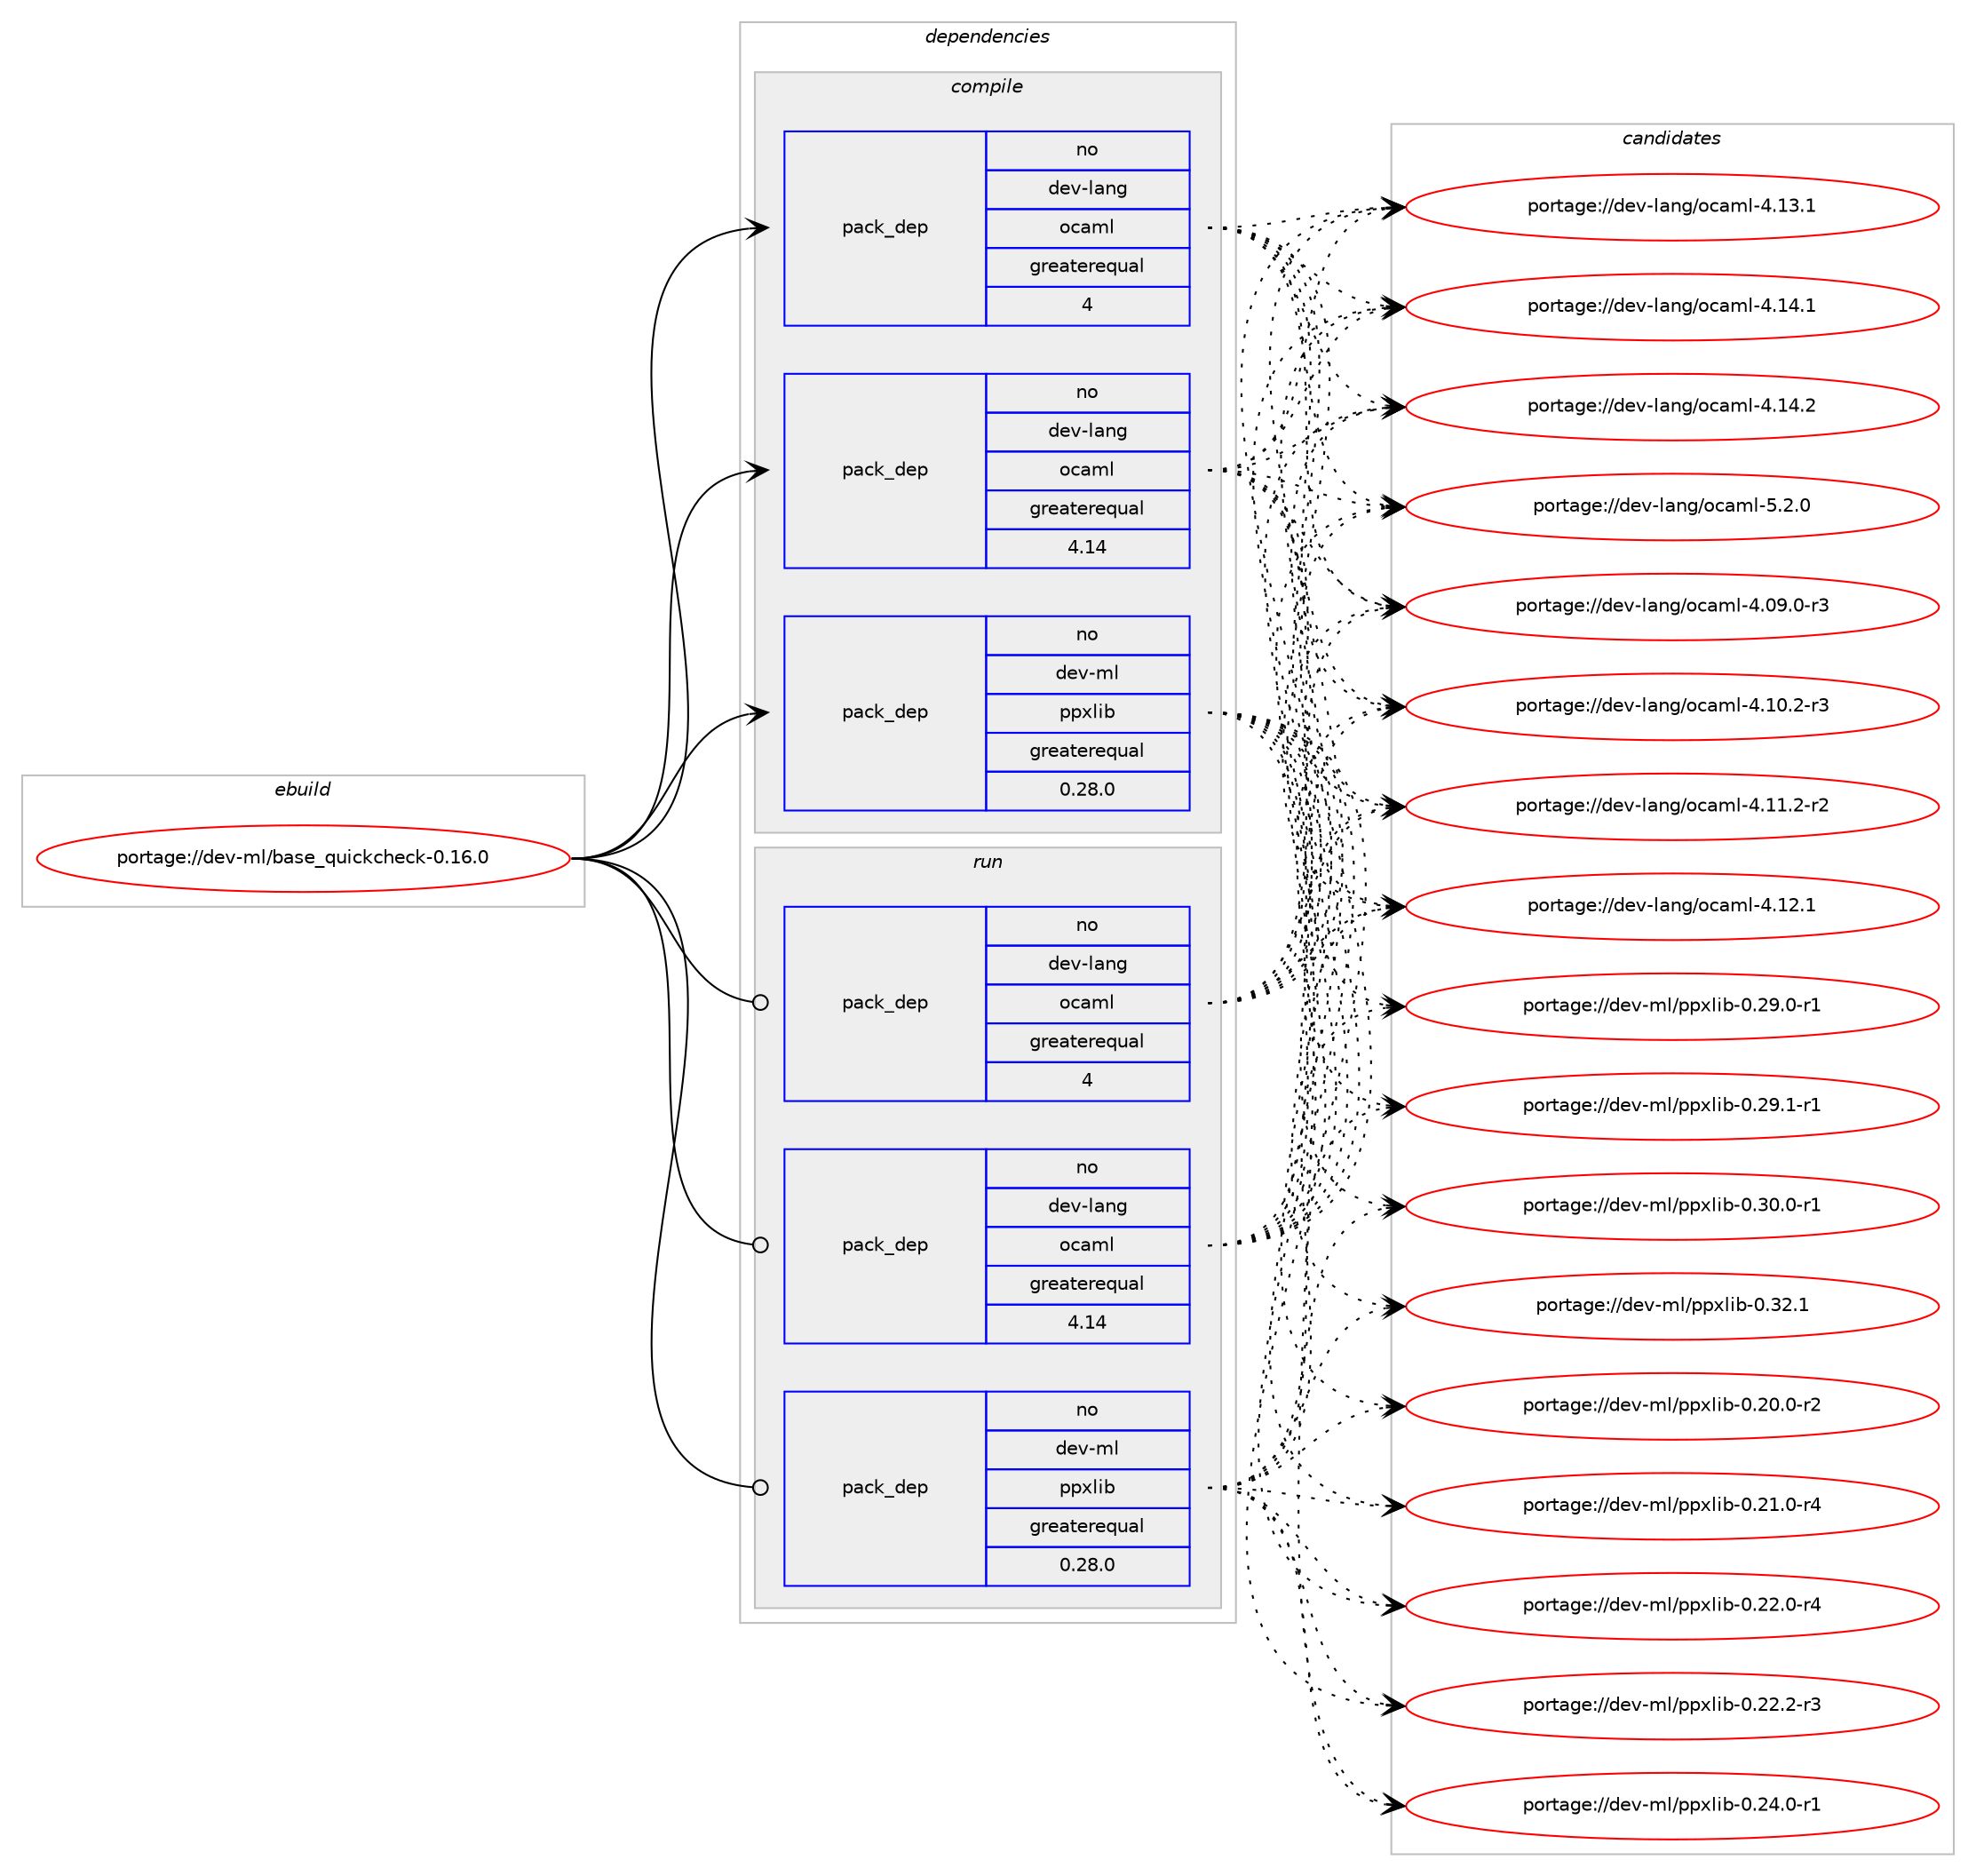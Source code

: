 digraph prolog {

# *************
# Graph options
# *************

newrank=true;
concentrate=true;
compound=true;
graph [rankdir=LR,fontname=Helvetica,fontsize=10,ranksep=1.5];#, ranksep=2.5, nodesep=0.2];
edge  [arrowhead=vee];
node  [fontname=Helvetica,fontsize=10];

# **********
# The ebuild
# **********

subgraph cluster_leftcol {
color=gray;
rank=same;
label=<<i>ebuild</i>>;
id [label="portage://dev-ml/base_quickcheck-0.16.0", color=red, width=4, href="../dev-ml/base_quickcheck-0.16.0.svg"];
}

# ****************
# The dependencies
# ****************

subgraph cluster_midcol {
color=gray;
label=<<i>dependencies</i>>;
subgraph cluster_compile {
fillcolor="#eeeeee";
style=filled;
label=<<i>compile</i>>;
subgraph pack29732 {
dependency59330 [label=<<TABLE BORDER="0" CELLBORDER="1" CELLSPACING="0" CELLPADDING="4" WIDTH="220"><TR><TD ROWSPAN="6" CELLPADDING="30">pack_dep</TD></TR><TR><TD WIDTH="110">no</TD></TR><TR><TD>dev-lang</TD></TR><TR><TD>ocaml</TD></TR><TR><TD>greaterequal</TD></TR><TR><TD>4</TD></TR></TABLE>>, shape=none, color=blue];
}
id:e -> dependency59330:w [weight=20,style="solid",arrowhead="vee"];
subgraph pack29733 {
dependency59331 [label=<<TABLE BORDER="0" CELLBORDER="1" CELLSPACING="0" CELLPADDING="4" WIDTH="220"><TR><TD ROWSPAN="6" CELLPADDING="30">pack_dep</TD></TR><TR><TD WIDTH="110">no</TD></TR><TR><TD>dev-lang</TD></TR><TR><TD>ocaml</TD></TR><TR><TD>greaterequal</TD></TR><TR><TD>4.14</TD></TR></TABLE>>, shape=none, color=blue];
}
id:e -> dependency59331:w [weight=20,style="solid",arrowhead="vee"];
# *** BEGIN UNKNOWN DEPENDENCY TYPE (TODO) ***
# id -> package_dependency(portage://dev-ml/base_quickcheck-0.16.0,install,no,dev-ml,base,none,[,,],[slot(0),subslot(0.16)],[])
# *** END UNKNOWN DEPENDENCY TYPE (TODO) ***

# *** BEGIN UNKNOWN DEPENDENCY TYPE (TODO) ***
# id -> package_dependency(portage://dev-ml/base_quickcheck-0.16.0,install,no,dev-ml,dune,none,[,,],any_same_slot,[])
# *** END UNKNOWN DEPENDENCY TYPE (TODO) ***

# *** BEGIN UNKNOWN DEPENDENCY TYPE (TODO) ***
# id -> package_dependency(portage://dev-ml/base_quickcheck-0.16.0,install,no,dev-ml,fieldslib,none,[,,],any_same_slot,[])
# *** END UNKNOWN DEPENDENCY TYPE (TODO) ***

# *** BEGIN UNKNOWN DEPENDENCY TYPE (TODO) ***
# id -> package_dependency(portage://dev-ml/base_quickcheck-0.16.0,install,no,dev-ml,ppx_base,none,[,,],[slot(0),subslot(0.16)],[])
# *** END UNKNOWN DEPENDENCY TYPE (TODO) ***

# *** BEGIN UNKNOWN DEPENDENCY TYPE (TODO) ***
# id -> package_dependency(portage://dev-ml/base_quickcheck-0.16.0,install,no,dev-ml,ppx_cold,none,[,,],any_same_slot,[])
# *** END UNKNOWN DEPENDENCY TYPE (TODO) ***

# *** BEGIN UNKNOWN DEPENDENCY TYPE (TODO) ***
# id -> package_dependency(portage://dev-ml/base_quickcheck-0.16.0,install,no,dev-ml,ppx_compare,none,[,,],any_same_slot,[])
# *** END UNKNOWN DEPENDENCY TYPE (TODO) ***

# *** BEGIN UNKNOWN DEPENDENCY TYPE (TODO) ***
# id -> package_dependency(portage://dev-ml/base_quickcheck-0.16.0,install,no,dev-ml,ppx_enumerate,none,[,,],any_same_slot,[])
# *** END UNKNOWN DEPENDENCY TYPE (TODO) ***

# *** BEGIN UNKNOWN DEPENDENCY TYPE (TODO) ***
# id -> package_dependency(portage://dev-ml/base_quickcheck-0.16.0,install,no,dev-ml,ppx_fields_conv,none,[,,],[slot(0),subslot(0.16)],[])
# *** END UNKNOWN DEPENDENCY TYPE (TODO) ***

# *** BEGIN UNKNOWN DEPENDENCY TYPE (TODO) ***
# id -> package_dependency(portage://dev-ml/base_quickcheck-0.16.0,install,no,dev-ml,ppx_globalize,none,[,,],any_same_slot,[])
# *** END UNKNOWN DEPENDENCY TYPE (TODO) ***

# *** BEGIN UNKNOWN DEPENDENCY TYPE (TODO) ***
# id -> package_dependency(portage://dev-ml/base_quickcheck-0.16.0,install,no,dev-ml,ppx_hash,none,[,,],any_same_slot,[])
# *** END UNKNOWN DEPENDENCY TYPE (TODO) ***

# *** BEGIN UNKNOWN DEPENDENCY TYPE (TODO) ***
# id -> package_dependency(portage://dev-ml/base_quickcheck-0.16.0,install,no,dev-ml,ppx_here,none,[,,],any_same_slot,[])
# *** END UNKNOWN DEPENDENCY TYPE (TODO) ***

# *** BEGIN UNKNOWN DEPENDENCY TYPE (TODO) ***
# id -> package_dependency(portage://dev-ml/base_quickcheck-0.16.0,install,no,dev-ml,ppx_let,none,[,,],[slot(0),subslot(0.16)],[])
# *** END UNKNOWN DEPENDENCY TYPE (TODO) ***

# *** BEGIN UNKNOWN DEPENDENCY TYPE (TODO) ***
# id -> package_dependency(portage://dev-ml/base_quickcheck-0.16.0,install,no,dev-ml,ppx_sexp_conv,none,[,,],any_same_slot,[])
# *** END UNKNOWN DEPENDENCY TYPE (TODO) ***

# *** BEGIN UNKNOWN DEPENDENCY TYPE (TODO) ***
# id -> package_dependency(portage://dev-ml/base_quickcheck-0.16.0,install,no,dev-ml,ppx_sexp_message,none,[,,],[slot(0),subslot(0.16)],[])
# *** END UNKNOWN DEPENDENCY TYPE (TODO) ***

# *** BEGIN UNKNOWN DEPENDENCY TYPE (TODO) ***
# id -> package_dependency(portage://dev-ml/base_quickcheck-0.16.0,install,no,dev-ml,ppx_sexp_value,none,[,,],[slot(0),subslot(0.16)],[])
# *** END UNKNOWN DEPENDENCY TYPE (TODO) ***

subgraph pack29734 {
dependency59332 [label=<<TABLE BORDER="0" CELLBORDER="1" CELLSPACING="0" CELLPADDING="4" WIDTH="220"><TR><TD ROWSPAN="6" CELLPADDING="30">pack_dep</TD></TR><TR><TD WIDTH="110">no</TD></TR><TR><TD>dev-ml</TD></TR><TR><TD>ppxlib</TD></TR><TR><TD>greaterequal</TD></TR><TR><TD>0.28.0</TD></TR></TABLE>>, shape=none, color=blue];
}
id:e -> dependency59332:w [weight=20,style="solid",arrowhead="vee"];
# *** BEGIN UNKNOWN DEPENDENCY TYPE (TODO) ***
# id -> package_dependency(portage://dev-ml/base_quickcheck-0.16.0,install,no,dev-ml,splittable_random,none,[,,],[slot(0),subslot(0.16)],[])
# *** END UNKNOWN DEPENDENCY TYPE (TODO) ***

}
subgraph cluster_compileandrun {
fillcolor="#eeeeee";
style=filled;
label=<<i>compile and run</i>>;
}
subgraph cluster_run {
fillcolor="#eeeeee";
style=filled;
label=<<i>run</i>>;
subgraph pack29735 {
dependency59333 [label=<<TABLE BORDER="0" CELLBORDER="1" CELLSPACING="0" CELLPADDING="4" WIDTH="220"><TR><TD ROWSPAN="6" CELLPADDING="30">pack_dep</TD></TR><TR><TD WIDTH="110">no</TD></TR><TR><TD>dev-lang</TD></TR><TR><TD>ocaml</TD></TR><TR><TD>greaterequal</TD></TR><TR><TD>4</TD></TR></TABLE>>, shape=none, color=blue];
}
id:e -> dependency59333:w [weight=20,style="solid",arrowhead="odot"];
subgraph pack29736 {
dependency59334 [label=<<TABLE BORDER="0" CELLBORDER="1" CELLSPACING="0" CELLPADDING="4" WIDTH="220"><TR><TD ROWSPAN="6" CELLPADDING="30">pack_dep</TD></TR><TR><TD WIDTH="110">no</TD></TR><TR><TD>dev-lang</TD></TR><TR><TD>ocaml</TD></TR><TR><TD>greaterequal</TD></TR><TR><TD>4.14</TD></TR></TABLE>>, shape=none, color=blue];
}
id:e -> dependency59334:w [weight=20,style="solid",arrowhead="odot"];
# *** BEGIN UNKNOWN DEPENDENCY TYPE (TODO) ***
# id -> package_dependency(portage://dev-ml/base_quickcheck-0.16.0,run,no,dev-ml,base,none,[,,],[slot(0),subslot(0.16)],[])
# *** END UNKNOWN DEPENDENCY TYPE (TODO) ***

# *** BEGIN UNKNOWN DEPENDENCY TYPE (TODO) ***
# id -> package_dependency(portage://dev-ml/base_quickcheck-0.16.0,run,no,dev-ml,dune,none,[,,],any_same_slot,[])
# *** END UNKNOWN DEPENDENCY TYPE (TODO) ***

# *** BEGIN UNKNOWN DEPENDENCY TYPE (TODO) ***
# id -> package_dependency(portage://dev-ml/base_quickcheck-0.16.0,run,no,dev-ml,fieldslib,none,[,,],any_same_slot,[])
# *** END UNKNOWN DEPENDENCY TYPE (TODO) ***

# *** BEGIN UNKNOWN DEPENDENCY TYPE (TODO) ***
# id -> package_dependency(portage://dev-ml/base_quickcheck-0.16.0,run,no,dev-ml,ppx_base,none,[,,],[slot(0),subslot(0.16)],[])
# *** END UNKNOWN DEPENDENCY TYPE (TODO) ***

# *** BEGIN UNKNOWN DEPENDENCY TYPE (TODO) ***
# id -> package_dependency(portage://dev-ml/base_quickcheck-0.16.0,run,no,dev-ml,ppx_cold,none,[,,],any_same_slot,[])
# *** END UNKNOWN DEPENDENCY TYPE (TODO) ***

# *** BEGIN UNKNOWN DEPENDENCY TYPE (TODO) ***
# id -> package_dependency(portage://dev-ml/base_quickcheck-0.16.0,run,no,dev-ml,ppx_compare,none,[,,],any_same_slot,[])
# *** END UNKNOWN DEPENDENCY TYPE (TODO) ***

# *** BEGIN UNKNOWN DEPENDENCY TYPE (TODO) ***
# id -> package_dependency(portage://dev-ml/base_quickcheck-0.16.0,run,no,dev-ml,ppx_enumerate,none,[,,],any_same_slot,[])
# *** END UNKNOWN DEPENDENCY TYPE (TODO) ***

# *** BEGIN UNKNOWN DEPENDENCY TYPE (TODO) ***
# id -> package_dependency(portage://dev-ml/base_quickcheck-0.16.0,run,no,dev-ml,ppx_fields_conv,none,[,,],[slot(0),subslot(0.16)],[])
# *** END UNKNOWN DEPENDENCY TYPE (TODO) ***

# *** BEGIN UNKNOWN DEPENDENCY TYPE (TODO) ***
# id -> package_dependency(portage://dev-ml/base_quickcheck-0.16.0,run,no,dev-ml,ppx_globalize,none,[,,],any_same_slot,[])
# *** END UNKNOWN DEPENDENCY TYPE (TODO) ***

# *** BEGIN UNKNOWN DEPENDENCY TYPE (TODO) ***
# id -> package_dependency(portage://dev-ml/base_quickcheck-0.16.0,run,no,dev-ml,ppx_hash,none,[,,],any_same_slot,[])
# *** END UNKNOWN DEPENDENCY TYPE (TODO) ***

# *** BEGIN UNKNOWN DEPENDENCY TYPE (TODO) ***
# id -> package_dependency(portage://dev-ml/base_quickcheck-0.16.0,run,no,dev-ml,ppx_here,none,[,,],any_same_slot,[])
# *** END UNKNOWN DEPENDENCY TYPE (TODO) ***

# *** BEGIN UNKNOWN DEPENDENCY TYPE (TODO) ***
# id -> package_dependency(portage://dev-ml/base_quickcheck-0.16.0,run,no,dev-ml,ppx_let,none,[,,],[slot(0),subslot(0.16)],[])
# *** END UNKNOWN DEPENDENCY TYPE (TODO) ***

# *** BEGIN UNKNOWN DEPENDENCY TYPE (TODO) ***
# id -> package_dependency(portage://dev-ml/base_quickcheck-0.16.0,run,no,dev-ml,ppx_sexp_conv,none,[,,],any_same_slot,[])
# *** END UNKNOWN DEPENDENCY TYPE (TODO) ***

# *** BEGIN UNKNOWN DEPENDENCY TYPE (TODO) ***
# id -> package_dependency(portage://dev-ml/base_quickcheck-0.16.0,run,no,dev-ml,ppx_sexp_message,none,[,,],[slot(0),subslot(0.16)],[])
# *** END UNKNOWN DEPENDENCY TYPE (TODO) ***

# *** BEGIN UNKNOWN DEPENDENCY TYPE (TODO) ***
# id -> package_dependency(portage://dev-ml/base_quickcheck-0.16.0,run,no,dev-ml,ppx_sexp_value,none,[,,],[slot(0),subslot(0.16)],[])
# *** END UNKNOWN DEPENDENCY TYPE (TODO) ***

subgraph pack29737 {
dependency59335 [label=<<TABLE BORDER="0" CELLBORDER="1" CELLSPACING="0" CELLPADDING="4" WIDTH="220"><TR><TD ROWSPAN="6" CELLPADDING="30">pack_dep</TD></TR><TR><TD WIDTH="110">no</TD></TR><TR><TD>dev-ml</TD></TR><TR><TD>ppxlib</TD></TR><TR><TD>greaterequal</TD></TR><TR><TD>0.28.0</TD></TR></TABLE>>, shape=none, color=blue];
}
id:e -> dependency59335:w [weight=20,style="solid",arrowhead="odot"];
# *** BEGIN UNKNOWN DEPENDENCY TYPE (TODO) ***
# id -> package_dependency(portage://dev-ml/base_quickcheck-0.16.0,run,no,dev-ml,splittable_random,none,[,,],[slot(0),subslot(0.16)],[])
# *** END UNKNOWN DEPENDENCY TYPE (TODO) ***

}
}

# **************
# The candidates
# **************

subgraph cluster_choices {
rank=same;
color=gray;
label=<<i>candidates</i>>;

subgraph choice29732 {
color=black;
nodesep=1;
choice1001011184510897110103471119997109108455246485746484511451 [label="portage://dev-lang/ocaml-4.09.0-r3", color=red, width=4,href="../dev-lang/ocaml-4.09.0-r3.svg"];
choice1001011184510897110103471119997109108455246494846504511451 [label="portage://dev-lang/ocaml-4.10.2-r3", color=red, width=4,href="../dev-lang/ocaml-4.10.2-r3.svg"];
choice1001011184510897110103471119997109108455246494946504511450 [label="portage://dev-lang/ocaml-4.11.2-r2", color=red, width=4,href="../dev-lang/ocaml-4.11.2-r2.svg"];
choice100101118451089711010347111999710910845524649504649 [label="portage://dev-lang/ocaml-4.12.1", color=red, width=4,href="../dev-lang/ocaml-4.12.1.svg"];
choice100101118451089711010347111999710910845524649514649 [label="portage://dev-lang/ocaml-4.13.1", color=red, width=4,href="../dev-lang/ocaml-4.13.1.svg"];
choice100101118451089711010347111999710910845524649524649 [label="portage://dev-lang/ocaml-4.14.1", color=red, width=4,href="../dev-lang/ocaml-4.14.1.svg"];
choice100101118451089711010347111999710910845524649524650 [label="portage://dev-lang/ocaml-4.14.2", color=red, width=4,href="../dev-lang/ocaml-4.14.2.svg"];
choice1001011184510897110103471119997109108455346504648 [label="portage://dev-lang/ocaml-5.2.0", color=red, width=4,href="../dev-lang/ocaml-5.2.0.svg"];
dependency59330:e -> choice1001011184510897110103471119997109108455246485746484511451:w [style=dotted,weight="100"];
dependency59330:e -> choice1001011184510897110103471119997109108455246494846504511451:w [style=dotted,weight="100"];
dependency59330:e -> choice1001011184510897110103471119997109108455246494946504511450:w [style=dotted,weight="100"];
dependency59330:e -> choice100101118451089711010347111999710910845524649504649:w [style=dotted,weight="100"];
dependency59330:e -> choice100101118451089711010347111999710910845524649514649:w [style=dotted,weight="100"];
dependency59330:e -> choice100101118451089711010347111999710910845524649524649:w [style=dotted,weight="100"];
dependency59330:e -> choice100101118451089711010347111999710910845524649524650:w [style=dotted,weight="100"];
dependency59330:e -> choice1001011184510897110103471119997109108455346504648:w [style=dotted,weight="100"];
}
subgraph choice29733 {
color=black;
nodesep=1;
choice1001011184510897110103471119997109108455246485746484511451 [label="portage://dev-lang/ocaml-4.09.0-r3", color=red, width=4,href="../dev-lang/ocaml-4.09.0-r3.svg"];
choice1001011184510897110103471119997109108455246494846504511451 [label="portage://dev-lang/ocaml-4.10.2-r3", color=red, width=4,href="../dev-lang/ocaml-4.10.2-r3.svg"];
choice1001011184510897110103471119997109108455246494946504511450 [label="portage://dev-lang/ocaml-4.11.2-r2", color=red, width=4,href="../dev-lang/ocaml-4.11.2-r2.svg"];
choice100101118451089711010347111999710910845524649504649 [label="portage://dev-lang/ocaml-4.12.1", color=red, width=4,href="../dev-lang/ocaml-4.12.1.svg"];
choice100101118451089711010347111999710910845524649514649 [label="portage://dev-lang/ocaml-4.13.1", color=red, width=4,href="../dev-lang/ocaml-4.13.1.svg"];
choice100101118451089711010347111999710910845524649524649 [label="portage://dev-lang/ocaml-4.14.1", color=red, width=4,href="../dev-lang/ocaml-4.14.1.svg"];
choice100101118451089711010347111999710910845524649524650 [label="portage://dev-lang/ocaml-4.14.2", color=red, width=4,href="../dev-lang/ocaml-4.14.2.svg"];
choice1001011184510897110103471119997109108455346504648 [label="portage://dev-lang/ocaml-5.2.0", color=red, width=4,href="../dev-lang/ocaml-5.2.0.svg"];
dependency59331:e -> choice1001011184510897110103471119997109108455246485746484511451:w [style=dotted,weight="100"];
dependency59331:e -> choice1001011184510897110103471119997109108455246494846504511451:w [style=dotted,weight="100"];
dependency59331:e -> choice1001011184510897110103471119997109108455246494946504511450:w [style=dotted,weight="100"];
dependency59331:e -> choice100101118451089711010347111999710910845524649504649:w [style=dotted,weight="100"];
dependency59331:e -> choice100101118451089711010347111999710910845524649514649:w [style=dotted,weight="100"];
dependency59331:e -> choice100101118451089711010347111999710910845524649524649:w [style=dotted,weight="100"];
dependency59331:e -> choice100101118451089711010347111999710910845524649524650:w [style=dotted,weight="100"];
dependency59331:e -> choice1001011184510897110103471119997109108455346504648:w [style=dotted,weight="100"];
}
subgraph choice29734 {
color=black;
nodesep=1;
choice100101118451091084711211212010810598454846504846484511450 [label="portage://dev-ml/ppxlib-0.20.0-r2", color=red, width=4,href="../dev-ml/ppxlib-0.20.0-r2.svg"];
choice100101118451091084711211212010810598454846504946484511452 [label="portage://dev-ml/ppxlib-0.21.0-r4", color=red, width=4,href="../dev-ml/ppxlib-0.21.0-r4.svg"];
choice100101118451091084711211212010810598454846505046484511452 [label="portage://dev-ml/ppxlib-0.22.0-r4", color=red, width=4,href="../dev-ml/ppxlib-0.22.0-r4.svg"];
choice100101118451091084711211212010810598454846505046504511451 [label="portage://dev-ml/ppxlib-0.22.2-r3", color=red, width=4,href="../dev-ml/ppxlib-0.22.2-r3.svg"];
choice100101118451091084711211212010810598454846505246484511449 [label="portage://dev-ml/ppxlib-0.24.0-r1", color=red, width=4,href="../dev-ml/ppxlib-0.24.0-r1.svg"];
choice100101118451091084711211212010810598454846505746484511449 [label="portage://dev-ml/ppxlib-0.29.0-r1", color=red, width=4,href="../dev-ml/ppxlib-0.29.0-r1.svg"];
choice100101118451091084711211212010810598454846505746494511449 [label="portage://dev-ml/ppxlib-0.29.1-r1", color=red, width=4,href="../dev-ml/ppxlib-0.29.1-r1.svg"];
choice100101118451091084711211212010810598454846514846484511449 [label="portage://dev-ml/ppxlib-0.30.0-r1", color=red, width=4,href="../dev-ml/ppxlib-0.30.0-r1.svg"];
choice10010111845109108471121121201081059845484651504649 [label="portage://dev-ml/ppxlib-0.32.1", color=red, width=4,href="../dev-ml/ppxlib-0.32.1.svg"];
dependency59332:e -> choice100101118451091084711211212010810598454846504846484511450:w [style=dotted,weight="100"];
dependency59332:e -> choice100101118451091084711211212010810598454846504946484511452:w [style=dotted,weight="100"];
dependency59332:e -> choice100101118451091084711211212010810598454846505046484511452:w [style=dotted,weight="100"];
dependency59332:e -> choice100101118451091084711211212010810598454846505046504511451:w [style=dotted,weight="100"];
dependency59332:e -> choice100101118451091084711211212010810598454846505246484511449:w [style=dotted,weight="100"];
dependency59332:e -> choice100101118451091084711211212010810598454846505746484511449:w [style=dotted,weight="100"];
dependency59332:e -> choice100101118451091084711211212010810598454846505746494511449:w [style=dotted,weight="100"];
dependency59332:e -> choice100101118451091084711211212010810598454846514846484511449:w [style=dotted,weight="100"];
dependency59332:e -> choice10010111845109108471121121201081059845484651504649:w [style=dotted,weight="100"];
}
subgraph choice29735 {
color=black;
nodesep=1;
choice1001011184510897110103471119997109108455246485746484511451 [label="portage://dev-lang/ocaml-4.09.0-r3", color=red, width=4,href="../dev-lang/ocaml-4.09.0-r3.svg"];
choice1001011184510897110103471119997109108455246494846504511451 [label="portage://dev-lang/ocaml-4.10.2-r3", color=red, width=4,href="../dev-lang/ocaml-4.10.2-r3.svg"];
choice1001011184510897110103471119997109108455246494946504511450 [label="portage://dev-lang/ocaml-4.11.2-r2", color=red, width=4,href="../dev-lang/ocaml-4.11.2-r2.svg"];
choice100101118451089711010347111999710910845524649504649 [label="portage://dev-lang/ocaml-4.12.1", color=red, width=4,href="../dev-lang/ocaml-4.12.1.svg"];
choice100101118451089711010347111999710910845524649514649 [label="portage://dev-lang/ocaml-4.13.1", color=red, width=4,href="../dev-lang/ocaml-4.13.1.svg"];
choice100101118451089711010347111999710910845524649524649 [label="portage://dev-lang/ocaml-4.14.1", color=red, width=4,href="../dev-lang/ocaml-4.14.1.svg"];
choice100101118451089711010347111999710910845524649524650 [label="portage://dev-lang/ocaml-4.14.2", color=red, width=4,href="../dev-lang/ocaml-4.14.2.svg"];
choice1001011184510897110103471119997109108455346504648 [label="portage://dev-lang/ocaml-5.2.0", color=red, width=4,href="../dev-lang/ocaml-5.2.0.svg"];
dependency59333:e -> choice1001011184510897110103471119997109108455246485746484511451:w [style=dotted,weight="100"];
dependency59333:e -> choice1001011184510897110103471119997109108455246494846504511451:w [style=dotted,weight="100"];
dependency59333:e -> choice1001011184510897110103471119997109108455246494946504511450:w [style=dotted,weight="100"];
dependency59333:e -> choice100101118451089711010347111999710910845524649504649:w [style=dotted,weight="100"];
dependency59333:e -> choice100101118451089711010347111999710910845524649514649:w [style=dotted,weight="100"];
dependency59333:e -> choice100101118451089711010347111999710910845524649524649:w [style=dotted,weight="100"];
dependency59333:e -> choice100101118451089711010347111999710910845524649524650:w [style=dotted,weight="100"];
dependency59333:e -> choice1001011184510897110103471119997109108455346504648:w [style=dotted,weight="100"];
}
subgraph choice29736 {
color=black;
nodesep=1;
choice1001011184510897110103471119997109108455246485746484511451 [label="portage://dev-lang/ocaml-4.09.0-r3", color=red, width=4,href="../dev-lang/ocaml-4.09.0-r3.svg"];
choice1001011184510897110103471119997109108455246494846504511451 [label="portage://dev-lang/ocaml-4.10.2-r3", color=red, width=4,href="../dev-lang/ocaml-4.10.2-r3.svg"];
choice1001011184510897110103471119997109108455246494946504511450 [label="portage://dev-lang/ocaml-4.11.2-r2", color=red, width=4,href="../dev-lang/ocaml-4.11.2-r2.svg"];
choice100101118451089711010347111999710910845524649504649 [label="portage://dev-lang/ocaml-4.12.1", color=red, width=4,href="../dev-lang/ocaml-4.12.1.svg"];
choice100101118451089711010347111999710910845524649514649 [label="portage://dev-lang/ocaml-4.13.1", color=red, width=4,href="../dev-lang/ocaml-4.13.1.svg"];
choice100101118451089711010347111999710910845524649524649 [label="portage://dev-lang/ocaml-4.14.1", color=red, width=4,href="../dev-lang/ocaml-4.14.1.svg"];
choice100101118451089711010347111999710910845524649524650 [label="portage://dev-lang/ocaml-4.14.2", color=red, width=4,href="../dev-lang/ocaml-4.14.2.svg"];
choice1001011184510897110103471119997109108455346504648 [label="portage://dev-lang/ocaml-5.2.0", color=red, width=4,href="../dev-lang/ocaml-5.2.0.svg"];
dependency59334:e -> choice1001011184510897110103471119997109108455246485746484511451:w [style=dotted,weight="100"];
dependency59334:e -> choice1001011184510897110103471119997109108455246494846504511451:w [style=dotted,weight="100"];
dependency59334:e -> choice1001011184510897110103471119997109108455246494946504511450:w [style=dotted,weight="100"];
dependency59334:e -> choice100101118451089711010347111999710910845524649504649:w [style=dotted,weight="100"];
dependency59334:e -> choice100101118451089711010347111999710910845524649514649:w [style=dotted,weight="100"];
dependency59334:e -> choice100101118451089711010347111999710910845524649524649:w [style=dotted,weight="100"];
dependency59334:e -> choice100101118451089711010347111999710910845524649524650:w [style=dotted,weight="100"];
dependency59334:e -> choice1001011184510897110103471119997109108455346504648:w [style=dotted,weight="100"];
}
subgraph choice29737 {
color=black;
nodesep=1;
choice100101118451091084711211212010810598454846504846484511450 [label="portage://dev-ml/ppxlib-0.20.0-r2", color=red, width=4,href="../dev-ml/ppxlib-0.20.0-r2.svg"];
choice100101118451091084711211212010810598454846504946484511452 [label="portage://dev-ml/ppxlib-0.21.0-r4", color=red, width=4,href="../dev-ml/ppxlib-0.21.0-r4.svg"];
choice100101118451091084711211212010810598454846505046484511452 [label="portage://dev-ml/ppxlib-0.22.0-r4", color=red, width=4,href="../dev-ml/ppxlib-0.22.0-r4.svg"];
choice100101118451091084711211212010810598454846505046504511451 [label="portage://dev-ml/ppxlib-0.22.2-r3", color=red, width=4,href="../dev-ml/ppxlib-0.22.2-r3.svg"];
choice100101118451091084711211212010810598454846505246484511449 [label="portage://dev-ml/ppxlib-0.24.0-r1", color=red, width=4,href="../dev-ml/ppxlib-0.24.0-r1.svg"];
choice100101118451091084711211212010810598454846505746484511449 [label="portage://dev-ml/ppxlib-0.29.0-r1", color=red, width=4,href="../dev-ml/ppxlib-0.29.0-r1.svg"];
choice100101118451091084711211212010810598454846505746494511449 [label="portage://dev-ml/ppxlib-0.29.1-r1", color=red, width=4,href="../dev-ml/ppxlib-0.29.1-r1.svg"];
choice100101118451091084711211212010810598454846514846484511449 [label="portage://dev-ml/ppxlib-0.30.0-r1", color=red, width=4,href="../dev-ml/ppxlib-0.30.0-r1.svg"];
choice10010111845109108471121121201081059845484651504649 [label="portage://dev-ml/ppxlib-0.32.1", color=red, width=4,href="../dev-ml/ppxlib-0.32.1.svg"];
dependency59335:e -> choice100101118451091084711211212010810598454846504846484511450:w [style=dotted,weight="100"];
dependency59335:e -> choice100101118451091084711211212010810598454846504946484511452:w [style=dotted,weight="100"];
dependency59335:e -> choice100101118451091084711211212010810598454846505046484511452:w [style=dotted,weight="100"];
dependency59335:e -> choice100101118451091084711211212010810598454846505046504511451:w [style=dotted,weight="100"];
dependency59335:e -> choice100101118451091084711211212010810598454846505246484511449:w [style=dotted,weight="100"];
dependency59335:e -> choice100101118451091084711211212010810598454846505746484511449:w [style=dotted,weight="100"];
dependency59335:e -> choice100101118451091084711211212010810598454846505746494511449:w [style=dotted,weight="100"];
dependency59335:e -> choice100101118451091084711211212010810598454846514846484511449:w [style=dotted,weight="100"];
dependency59335:e -> choice10010111845109108471121121201081059845484651504649:w [style=dotted,weight="100"];
}
}

}
